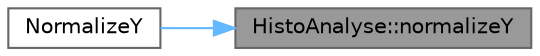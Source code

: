 digraph "HistoAnalyse::normalizeY"
{
 // LATEX_PDF_SIZE
  bgcolor="transparent";
  edge [fontname=Helvetica,fontsize=10,labelfontname=Helvetica,labelfontsize=10];
  node [fontname=Helvetica,fontsize=10,shape=box,height=0.2,width=0.4];
  rankdir="RL";
  Node1 [id="Node000001",label="HistoAnalyse::normalizeY",height=0.2,width=0.4,color="gray40", fillcolor="grey60", style="filled", fontcolor="black",tooltip=" "];
  Node1 -> Node2 [id="edge1_Node000001_Node000002",dir="back",color="steelblue1",style="solid",tooltip=" "];
  Node2 [id="Node000002",label="NormalizeY",height=0.2,width=0.4,color="grey40", fillcolor="white", style="filled",URL="$_histo_analyse_8hpp.html#ad43a379914e8dca6872fe495dbfc7127",tooltip=" "];
}
